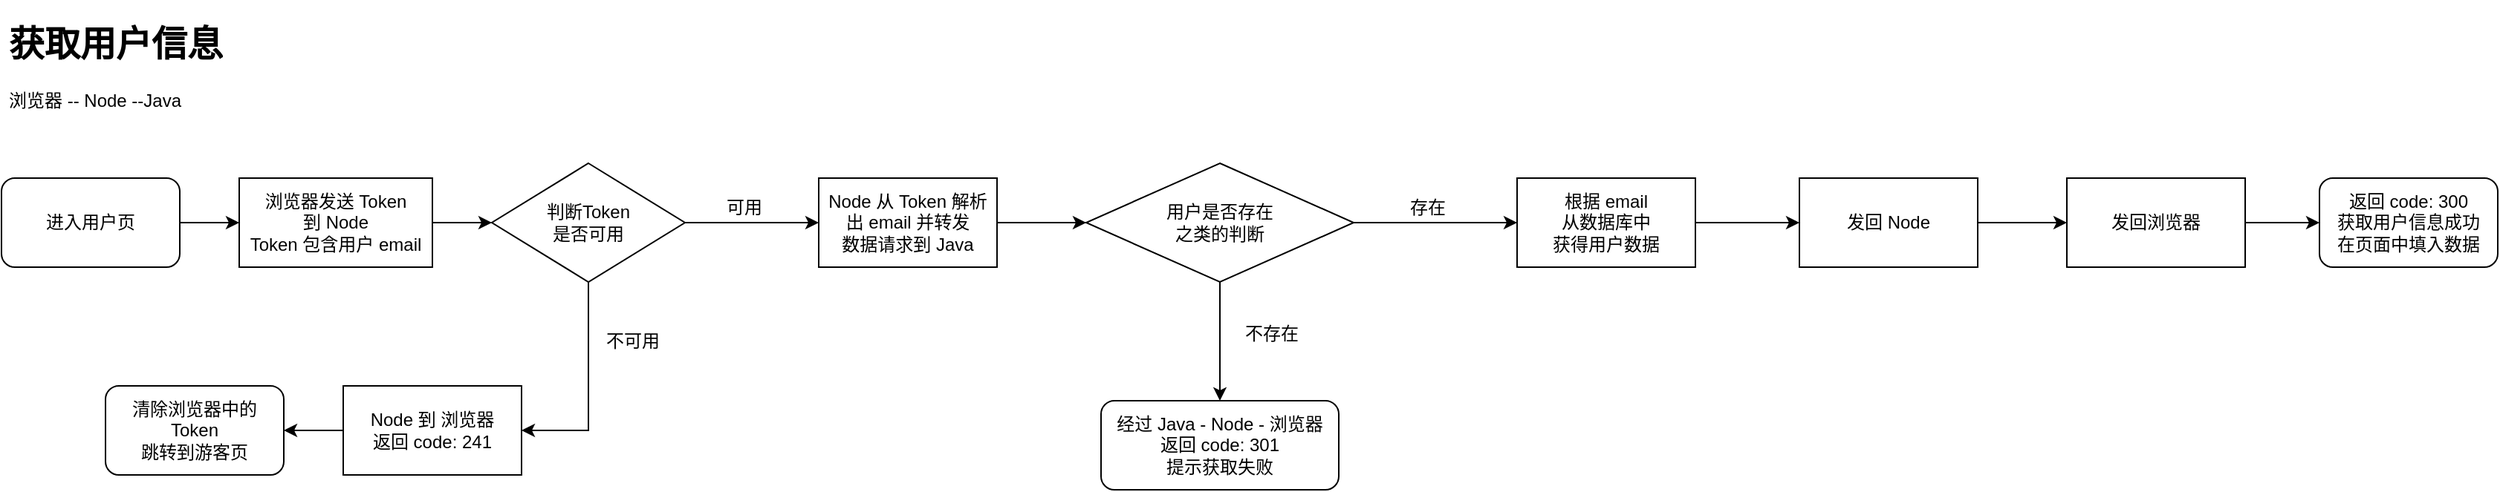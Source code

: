 <mxfile version="13.0.3" type="device"><diagram id="7bAXrIPIZU65n2M3OCyO" name="第 1 页"><mxGraphModel dx="1024" dy="592" grid="1" gridSize="10" guides="1" tooltips="1" connect="1" arrows="1" fold="1" page="1" pageScale="1" pageWidth="4000" pageHeight="1920" math="0" shadow="0"><root><mxCell id="0"/><mxCell id="1" parent="0"/><mxCell id="XnF8Y5QSWVlfnxgKU0xE-1" value="&lt;h1&gt;获取用户信息&lt;/h1&gt;&lt;p&gt;浏览器 -- Node --Java&lt;/p&gt;&lt;p&gt;&lt;br&gt;&lt;/p&gt;" style="text;html=1;strokeColor=none;fillColor=none;spacing=5;spacingTop=-20;whiteSpace=wrap;overflow=hidden;rounded=0;" parent="1" vertex="1"><mxGeometry x="60" y="140" width="190" height="80" as="geometry"/></mxCell><mxCell id="XnF8Y5QSWVlfnxgKU0xE-2" style="edgeStyle=orthogonalEdgeStyle;rounded=0;orthogonalLoop=1;jettySize=auto;html=1;entryX=0;entryY=0.5;entryDx=0;entryDy=0;" parent="1" source="XnF8Y5QSWVlfnxgKU0xE-3" target="XnF8Y5QSWVlfnxgKU0xE-8" edge="1"><mxGeometry relative="1" as="geometry"/></mxCell><mxCell id="XnF8Y5QSWVlfnxgKU0xE-3" value="浏览器发送 Token&lt;br&gt;到 Node&lt;br&gt;Token 包含用户 email" style="rounded=0;whiteSpace=wrap;html=1;" parent="1" vertex="1"><mxGeometry x="220" y="250" width="130" height="60" as="geometry"/></mxCell><mxCell id="XnF8Y5QSWVlfnxgKU0xE-4" style="edgeStyle=orthogonalEdgeStyle;rounded=0;orthogonalLoop=1;jettySize=auto;html=1;entryX=0;entryY=0.5;entryDx=0;entryDy=0;" parent="1" source="XnF8Y5QSWVlfnxgKU0xE-5" target="XnF8Y5QSWVlfnxgKU0xE-3" edge="1"><mxGeometry relative="1" as="geometry"/></mxCell><mxCell id="XnF8Y5QSWVlfnxgKU0xE-5" value="进入用户页" style="rounded=1;whiteSpace=wrap;html=1;" parent="1" vertex="1"><mxGeometry x="60" y="250" width="120" height="60" as="geometry"/></mxCell><mxCell id="XnF8Y5QSWVlfnxgKU0xE-6" style="edgeStyle=orthogonalEdgeStyle;rounded=0;orthogonalLoop=1;jettySize=auto;html=1;" parent="1" source="XnF8Y5QSWVlfnxgKU0xE-8" edge="1"><mxGeometry relative="1" as="geometry"><mxPoint x="410" y="420" as="targetPoint"/><Array as="points"><mxPoint x="455" y="420"/></Array></mxGeometry></mxCell><mxCell id="XnF8Y5QSWVlfnxgKU0xE-7" style="edgeStyle=orthogonalEdgeStyle;rounded=0;orthogonalLoop=1;jettySize=auto;html=1;entryX=0;entryY=0.5;entryDx=0;entryDy=0;" parent="1" source="XnF8Y5QSWVlfnxgKU0xE-8" edge="1"><mxGeometry relative="1" as="geometry"><mxPoint x="610" y="280" as="targetPoint"/></mxGeometry></mxCell><mxCell id="XnF8Y5QSWVlfnxgKU0xE-8" value="判断Token &lt;br&gt;是否可用" style="rhombus;whiteSpace=wrap;html=1;" parent="1" vertex="1"><mxGeometry x="390" y="240" width="130" height="80" as="geometry"/></mxCell><mxCell id="XnF8Y5QSWVlfnxgKU0xE-9" value="不可用" style="text;html=1;strokeColor=none;fillColor=none;align=center;verticalAlign=middle;whiteSpace=wrap;rounded=0;" parent="1" vertex="1"><mxGeometry x="450" y="350" width="70" height="20" as="geometry"/></mxCell><mxCell id="XnF8Y5QSWVlfnxgKU0xE-10" value="可用" style="text;html=1;strokeColor=none;fillColor=none;align=center;verticalAlign=middle;whiteSpace=wrap;rounded=0;" parent="1" vertex="1"><mxGeometry x="540" y="260" width="40" height="20" as="geometry"/></mxCell><mxCell id="XnF8Y5QSWVlfnxgKU0xE-13" style="edgeStyle=orthogonalEdgeStyle;rounded=0;orthogonalLoop=1;jettySize=auto;html=1;entryX=0;entryY=0.5;entryDx=0;entryDy=0;" parent="1" source="XnF8Y5QSWVlfnxgKU0xE-14" target="XnF8Y5QSWVlfnxgKU0xE-17" edge="1"><mxGeometry relative="1" as="geometry"/></mxCell><mxCell id="XnF8Y5QSWVlfnxgKU0xE-14" value="Node 从 Token 解析出 email 并转发&lt;br&gt;数据请求到 Java" style="rounded=0;whiteSpace=wrap;html=1;" parent="1" vertex="1"><mxGeometry x="610" y="250" width="120" height="60" as="geometry"/></mxCell><mxCell id="XnF8Y5QSWVlfnxgKU0xE-15" style="edgeStyle=orthogonalEdgeStyle;rounded=0;orthogonalLoop=1;jettySize=auto;html=1;" parent="1" source="XnF8Y5QSWVlfnxgKU0xE-17" edge="1"><mxGeometry relative="1" as="geometry"><mxPoint x="1080" y="280" as="targetPoint"/></mxGeometry></mxCell><mxCell id="XnF8Y5QSWVlfnxgKU0xE-16" style="edgeStyle=orthogonalEdgeStyle;rounded=0;orthogonalLoop=1;jettySize=auto;html=1;entryX=0.5;entryY=0;entryDx=0;entryDy=0;" parent="1" source="XnF8Y5QSWVlfnxgKU0xE-17" target="XnF8Y5QSWVlfnxgKU0xE-20" edge="1"><mxGeometry relative="1" as="geometry"><mxPoint x="1070" y="400" as="targetPoint"/><Array as="points"/></mxGeometry></mxCell><mxCell id="XnF8Y5QSWVlfnxgKU0xE-17" value="用户是否存在&lt;br&gt;之类的判断" style="rhombus;whiteSpace=wrap;html=1;" parent="1" vertex="1"><mxGeometry x="790" y="240" width="180" height="80" as="geometry"/></mxCell><mxCell id="XnF8Y5QSWVlfnxgKU0xE-18" value="存在" style="text;html=1;strokeColor=none;fillColor=none;align=center;verticalAlign=middle;whiteSpace=wrap;rounded=0;" parent="1" vertex="1"><mxGeometry x="990" y="260" width="60" height="20" as="geometry"/></mxCell><mxCell id="XnF8Y5QSWVlfnxgKU0xE-19" value="不存在" style="text;html=1;strokeColor=none;fillColor=none;align=center;verticalAlign=middle;whiteSpace=wrap;rounded=0;" parent="1" vertex="1"><mxGeometry x="880" y="340" width="70" height="30" as="geometry"/></mxCell><mxCell id="XnF8Y5QSWVlfnxgKU0xE-20" value="经过 Java - Node - 浏览器&lt;br&gt;返回 code: 301&lt;br&gt;提示获取失败" style="rounded=1;whiteSpace=wrap;html=1;" parent="1" vertex="1"><mxGeometry x="800" y="400" width="160" height="60" as="geometry"/></mxCell><mxCell id="XnF8Y5QSWVlfnxgKU0xE-36" style="edgeStyle=orthogonalEdgeStyle;rounded=0;orthogonalLoop=1;jettySize=auto;html=1;entryX=0;entryY=0.5;entryDx=0;entryDy=0;" parent="1" source="XnF8Y5QSWVlfnxgKU0xE-22" target="XnF8Y5QSWVlfnxgKU0xE-26" edge="1"><mxGeometry relative="1" as="geometry"/></mxCell><mxCell id="XnF8Y5QSWVlfnxgKU0xE-22" value="根据 email&lt;br&gt;从数据库中&lt;br&gt;获得用户数据" style="rounded=0;whiteSpace=wrap;html=1;" parent="1" vertex="1"><mxGeometry x="1080" y="250" width="120" height="60" as="geometry"/></mxCell><mxCell id="XnF8Y5QSWVlfnxgKU0xE-44" style="edgeStyle=orthogonalEdgeStyle;rounded=0;orthogonalLoop=1;jettySize=auto;html=1;entryX=0;entryY=0.5;entryDx=0;entryDy=0;" parent="1" source="XnF8Y5QSWVlfnxgKU0xE-26" target="XnF8Y5QSWVlfnxgKU0xE-28" edge="1"><mxGeometry relative="1" as="geometry"/></mxCell><mxCell id="XnF8Y5QSWVlfnxgKU0xE-26" value="发回 Node" style="rounded=0;whiteSpace=wrap;html=1;" parent="1" vertex="1"><mxGeometry x="1270" y="250" width="120" height="60" as="geometry"/></mxCell><mxCell id="XnF8Y5QSWVlfnxgKU0xE-45" style="edgeStyle=orthogonalEdgeStyle;rounded=0;orthogonalLoop=1;jettySize=auto;html=1;entryX=0;entryY=0.5;entryDx=0;entryDy=0;" parent="1" source="XnF8Y5QSWVlfnxgKU0xE-28" target="XnF8Y5QSWVlfnxgKU0xE-29" edge="1"><mxGeometry relative="1" as="geometry"/></mxCell><mxCell id="XnF8Y5QSWVlfnxgKU0xE-28" value="发回浏览器" style="rounded=0;whiteSpace=wrap;html=1;" parent="1" vertex="1"><mxGeometry x="1450" y="250" width="120" height="60" as="geometry"/></mxCell><mxCell id="XnF8Y5QSWVlfnxgKU0xE-29" value="返回 code: 300&lt;br&gt;获取用户信息成功&lt;br&gt;在页面中填入数据" style="rounded=1;whiteSpace=wrap;html=1;" parent="1" vertex="1"><mxGeometry x="1620" y="250" width="120" height="60" as="geometry"/></mxCell><mxCell id="XnF8Y5QSWVlfnxgKU0xE-40" value="&lt;span&gt;清除浏览器中的 Token&lt;/span&gt;&lt;br&gt;&lt;span&gt;跳转到游客页&lt;/span&gt;" style="rounded=1;whiteSpace=wrap;html=1;" parent="1" vertex="1"><mxGeometry x="130" y="390" width="120" height="60" as="geometry"/></mxCell><mxCell id="XnF8Y5QSWVlfnxgKU0xE-43" style="edgeStyle=orthogonalEdgeStyle;rounded=0;orthogonalLoop=1;jettySize=auto;html=1;entryX=1;entryY=0.5;entryDx=0;entryDy=0;" parent="1" source="XnF8Y5QSWVlfnxgKU0xE-42" target="XnF8Y5QSWVlfnxgKU0xE-40" edge="1"><mxGeometry relative="1" as="geometry"/></mxCell><mxCell id="XnF8Y5QSWVlfnxgKU0xE-42" value="Node 到 浏览器&lt;br&gt;返回 code: 241" style="rounded=0;whiteSpace=wrap;html=1;" parent="1" vertex="1"><mxGeometry x="290" y="390" width="120" height="60" as="geometry"/></mxCell></root></mxGraphModel></diagram></mxfile>